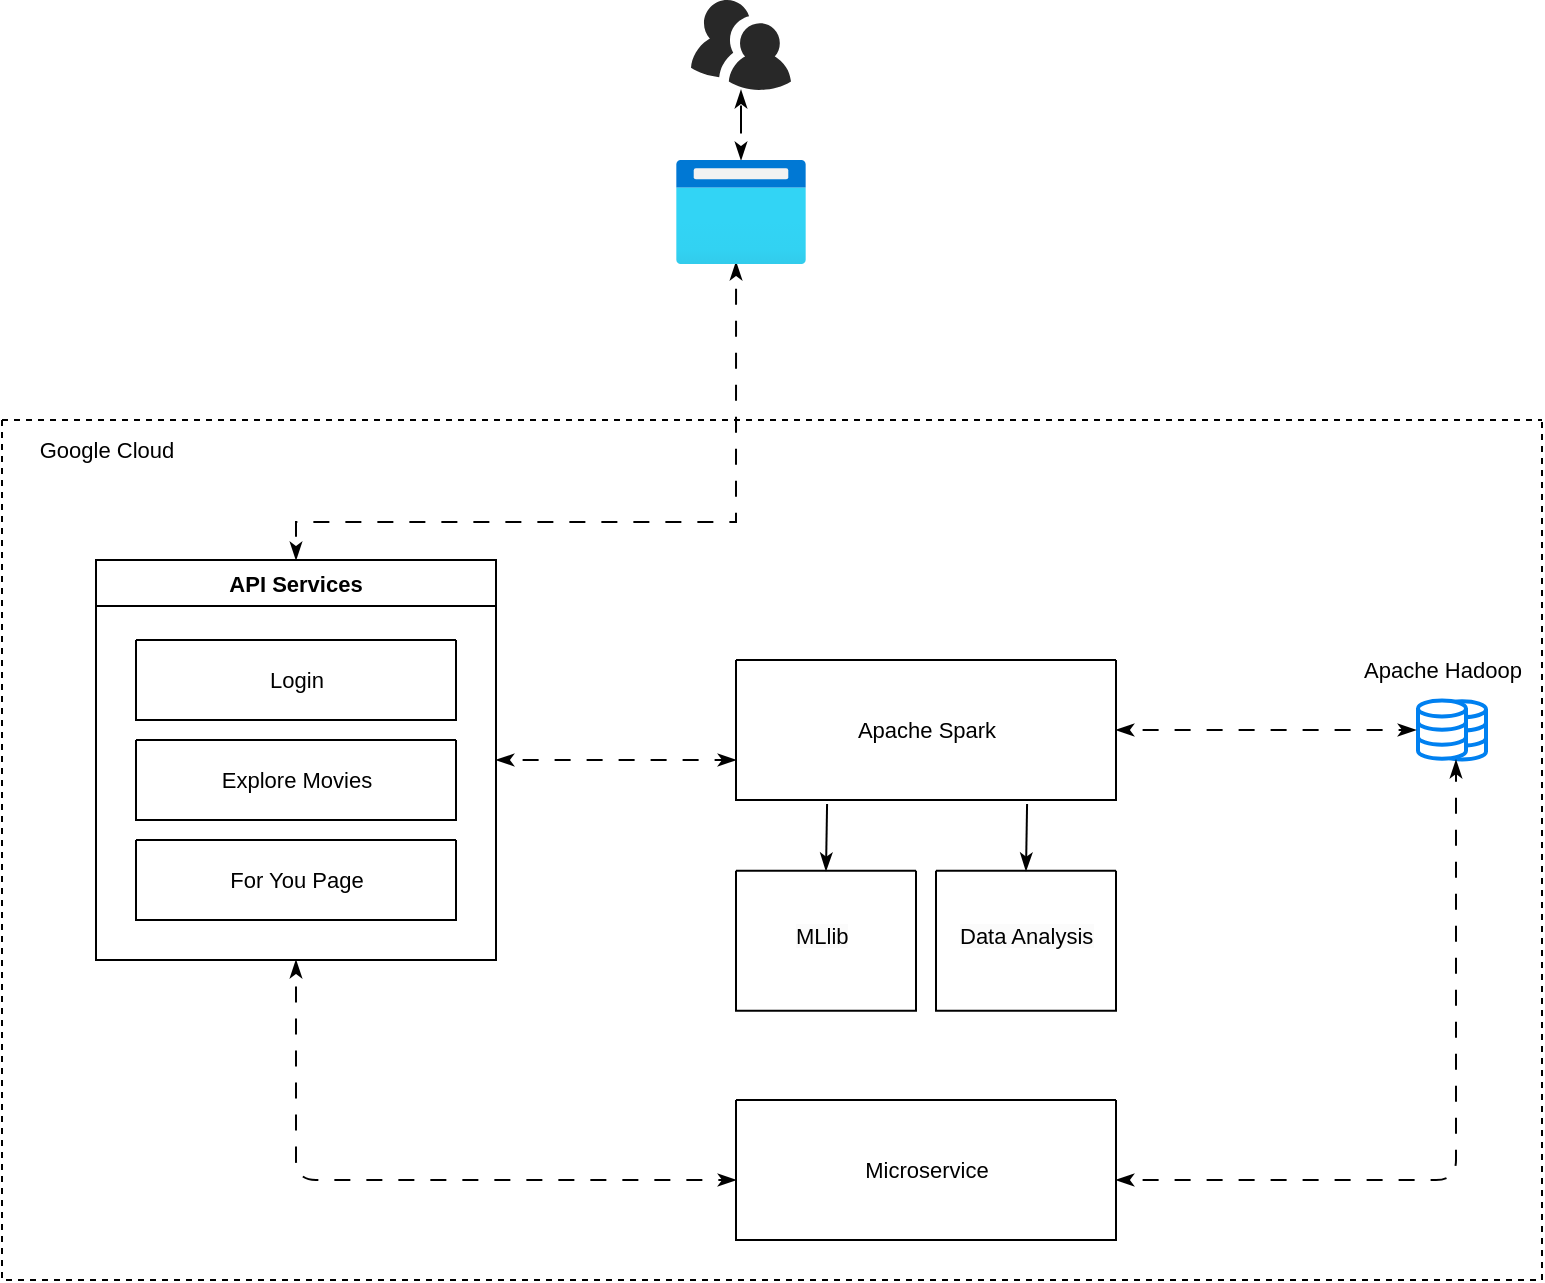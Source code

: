 <mxfile>
    <diagram name="Page-1" id="XFgyv9gbzzpCvOAqc9OW">
        <mxGraphModel dx="837" dy="537" grid="1" gridSize="10" guides="1" tooltips="1" connect="1" arrows="1" fold="1" page="1" pageScale="1" pageWidth="850" pageHeight="1100" math="0" shadow="0">
            <root>
                <mxCell id="0"/>
                <mxCell id="1" parent="0"/>
                <mxCell id="uOfySxA4SrgA6R2zytQ_-1" value="" style="verticalLabelPosition=bottom;sketch=0;html=1;fillColor=#282828;strokeColor=none;verticalAlign=top;pointerEvents=1;align=center;shape=mxgraph.cisco_safe.people_places_things_icons.icon9;fontSize=11;" parent="1" vertex="1">
                    <mxGeometry x="367.5" y="50" width="50" height="45" as="geometry"/>
                </mxCell>
                <mxCell id="uOfySxA4SrgA6R2zytQ_-9" value="" style="edgeStyle=orthogonalEdgeStyle;rounded=0;orthogonalLoop=1;jettySize=auto;html=1;startArrow=classicThin;startFill=1;endArrow=classicThin;endFill=1;flowAnimation=1;fontSize=11;" parent="1" source="uOfySxA4SrgA6R2zytQ_-8" target="uOfySxA4SrgA6R2zytQ_-1" edge="1">
                    <mxGeometry relative="1" as="geometry"/>
                </mxCell>
                <mxCell id="uOfySxA4SrgA6R2zytQ_-29" style="edgeStyle=orthogonalEdgeStyle;rounded=0;orthogonalLoop=1;jettySize=auto;html=1;entryX=0.5;entryY=0;entryDx=0;entryDy=0;endArrow=classicThin;endFill=1;startArrow=classicThin;startFill=1;flowAnimation=1;fontSize=11;exitX=0.462;exitY=0.981;exitDx=0;exitDy=0;exitPerimeter=0;" parent="1" source="uOfySxA4SrgA6R2zytQ_-8" target="uOfySxA4SrgA6R2zytQ_-14" edge="1">
                    <mxGeometry relative="1" as="geometry">
                        <mxPoint x="245" y="382" as="sourcePoint"/>
                        <Array as="points">
                            <mxPoint x="390" y="311"/>
                            <mxPoint x="170" y="311"/>
                        </Array>
                    </mxGeometry>
                </mxCell>
                <mxCell id="uOfySxA4SrgA6R2zytQ_-8" value="" style="image;aspect=fixed;html=1;points=[];align=center;fontSize=11;image=img/lib/azure2/general/Browser.svg;" parent="1" vertex="1">
                    <mxGeometry x="360" y="130" width="65" height="52" as="geometry"/>
                </mxCell>
                <mxCell id="uOfySxA4SrgA6R2zytQ_-59" style="edgeStyle=orthogonalEdgeStyle;rounded=0;orthogonalLoop=1;jettySize=auto;html=1;exitX=1;exitY=0.5;exitDx=0;exitDy=0;startArrow=classicThin;startFill=1;endArrow=classicThin;endFill=1;flowAnimation=1;" parent="1" source="uOfySxA4SrgA6R2zytQ_-14" edge="1">
                    <mxGeometry relative="1" as="geometry">
                        <mxPoint x="390" y="430" as="targetPoint"/>
                    </mxGeometry>
                </mxCell>
                <mxCell id="7" style="edgeStyle=none;html=1;exitX=0.5;exitY=1;exitDx=0;exitDy=0;endArrow=classicThin;endFill=1;startArrow=classicThin;startFill=1;flowAnimation=1;" parent="1" source="uOfySxA4SrgA6R2zytQ_-14" edge="1">
                    <mxGeometry relative="1" as="geometry">
                        <mxPoint x="390" y="640" as="targetPoint"/>
                        <Array as="points">
                            <mxPoint x="170" y="640"/>
                        </Array>
                    </mxGeometry>
                </mxCell>
                <mxCell id="uOfySxA4SrgA6R2zytQ_-14" value="API Services" style="swimlane;whiteSpace=wrap;html=1;fontSize=11;" parent="1" vertex="1">
                    <mxGeometry x="70" y="330" width="200" height="200" as="geometry"/>
                </mxCell>
                <mxCell id="uOfySxA4SrgA6R2zytQ_-25" value="" style="swimlane;startSize=0;fontSize=11;" parent="uOfySxA4SrgA6R2zytQ_-14" vertex="1">
                    <mxGeometry x="20" y="40" width="160" height="40" as="geometry"/>
                </mxCell>
                <mxCell id="uOfySxA4SrgA6R2zytQ_-26" value="Login" style="text;html=1;align=center;verticalAlign=middle;resizable=0;points=[];autosize=1;strokeColor=none;fillColor=none;fontSize=11;" parent="uOfySxA4SrgA6R2zytQ_-25" vertex="1">
                    <mxGeometry x="55" y="5" width="50" height="30" as="geometry"/>
                </mxCell>
                <mxCell id="uOfySxA4SrgA6R2zytQ_-21" value="" style="swimlane;startSize=0;fontSize=11;" parent="uOfySxA4SrgA6R2zytQ_-14" vertex="1">
                    <mxGeometry x="20" y="90" width="160" height="40" as="geometry"/>
                </mxCell>
                <mxCell id="uOfySxA4SrgA6R2zytQ_-22" value="Explore Movies" style="text;html=1;align=center;verticalAlign=middle;resizable=0;points=[];autosize=1;strokeColor=none;fillColor=none;fontSize=11;" parent="uOfySxA4SrgA6R2zytQ_-21" vertex="1">
                    <mxGeometry x="30" y="5" width="100" height="30" as="geometry"/>
                </mxCell>
                <mxCell id="uOfySxA4SrgA6R2zytQ_-23" value="" style="swimlane;startSize=0;fontSize=11;" parent="uOfySxA4SrgA6R2zytQ_-14" vertex="1">
                    <mxGeometry x="20" y="140" width="160" height="40" as="geometry"/>
                </mxCell>
                <mxCell id="uOfySxA4SrgA6R2zytQ_-24" value="For You Page" style="text;html=1;align=center;verticalAlign=middle;resizable=0;points=[];autosize=1;strokeColor=none;fillColor=none;fontSize=11;" parent="uOfySxA4SrgA6R2zytQ_-23" vertex="1">
                    <mxGeometry x="35" y="5" width="90" height="30" as="geometry"/>
                </mxCell>
                <mxCell id="uOfySxA4SrgA6R2zytQ_-31" value="" style="swimlane;startSize=0;fontSize=11;" parent="1" vertex="1">
                    <mxGeometry x="390" y="380" width="190" height="70" as="geometry"/>
                </mxCell>
                <mxCell id="uOfySxA4SrgA6R2zytQ_-32" value="&lt;font style=&quot;font-size: 11px;&quot;&gt;Apache Spark&lt;/font&gt;" style="text;html=1;align=center;verticalAlign=middle;resizable=0;points=[];autosize=1;strokeColor=none;fillColor=none;fontSize=11;" parent="uOfySxA4SrgA6R2zytQ_-31" vertex="1">
                    <mxGeometry x="50" y="20" width="90" height="30" as="geometry"/>
                </mxCell>
                <mxCell id="uOfySxA4SrgA6R2zytQ_-34" value="" style="swimlane;startSize=0;fontSize=11;" parent="1" vertex="1">
                    <mxGeometry x="490" y="485.42" width="90" height="70" as="geometry"/>
                </mxCell>
                <mxCell id="uOfySxA4SrgA6R2zytQ_-50" value="&lt;span style=&quot;color: rgb(0, 0, 0); font-family: Helvetica; font-size: 11px; font-style: normal; font-variant-ligatures: normal; font-variant-caps: normal; font-weight: 400; letter-spacing: normal; orphans: 2; text-align: center; text-indent: 0px; text-transform: none; widows: 2; word-spacing: 0px; -webkit-text-stroke-width: 0px; white-space: nowrap; background-color: rgb(251, 251, 251); text-decoration-thickness: initial; text-decoration-style: initial; text-decoration-color: initial; float: none; display: inline !important;&quot;&gt;Data Analysis&lt;/span&gt;" style="text;whiteSpace=wrap;html=1;fontSize=11;" parent="uOfySxA4SrgA6R2zytQ_-34" vertex="1">
                    <mxGeometry x="10" y="20.0" width="35" height="20.21" as="geometry"/>
                </mxCell>
                <mxCell id="uOfySxA4SrgA6R2zytQ_-47" value="" style="html=1;verticalLabelPosition=bottom;align=center;labelBackgroundColor=#ffffff;verticalAlign=top;strokeWidth=2;strokeColor=#0080F0;shadow=0;dashed=0;shape=mxgraph.ios7.icons.data;fontSize=11;" parent="1" vertex="1">
                    <mxGeometry x="741" y="400.66" width="24" height="29.1" as="geometry"/>
                </mxCell>
                <mxCell id="uOfySxA4SrgA6R2zytQ_-45" value="" style="html=1;verticalLabelPosition=bottom;align=center;labelBackgroundColor=#ffffff;verticalAlign=top;strokeWidth=2;strokeColor=#0080F0;shadow=0;dashed=0;shape=mxgraph.ios7.icons.data;fontSize=11;" parent="1" vertex="1">
                    <mxGeometry x="731" y="400.24" width="24" height="29.1" as="geometry"/>
                </mxCell>
                <mxCell id="uOfySxA4SrgA6R2zytQ_-52" style="edgeStyle=orthogonalEdgeStyle;rounded=0;orthogonalLoop=1;jettySize=auto;html=1;exitX=0.5;exitY=0;exitDx=0;exitDy=0;entryX=0.766;entryY=1.029;entryDx=0;entryDy=0;entryPerimeter=0;startArrow=classicThin;startFill=1;endArrow=none;endFill=0;" parent="1" source="uOfySxA4SrgA6R2zytQ_-34" target="uOfySxA4SrgA6R2zytQ_-31" edge="1">
                    <mxGeometry relative="1" as="geometry"/>
                </mxCell>
                <mxCell id="uOfySxA4SrgA6R2zytQ_-55" value="" style="swimlane;startSize=0;fontSize=11;" parent="1" vertex="1">
                    <mxGeometry x="390" y="485.42" width="90" height="70" as="geometry"/>
                </mxCell>
                <mxCell id="uOfySxA4SrgA6R2zytQ_-56" value="&lt;span style=&quot;color: rgb(0, 0, 0); font-family: Helvetica; font-size: 11px; font-style: normal; font-variant-ligatures: normal; font-variant-caps: normal; font-weight: 400; letter-spacing: normal; orphans: 2; text-align: center; text-indent: 0px; text-transform: none; widows: 2; word-spacing: 0px; -webkit-text-stroke-width: 0px; white-space: nowrap; background-color: rgb(251, 251, 251); text-decoration-thickness: initial; text-decoration-style: initial; text-decoration-color: initial; float: none; display: inline !important;&quot;&gt;MLlib&lt;/span&gt;" style="text;whiteSpace=wrap;html=1;fontSize=11;" parent="uOfySxA4SrgA6R2zytQ_-55" vertex="1">
                    <mxGeometry x="27.5" y="20.0" width="35" height="20.21" as="geometry"/>
                </mxCell>
                <mxCell id="uOfySxA4SrgA6R2zytQ_-57" style="edgeStyle=orthogonalEdgeStyle;rounded=0;orthogonalLoop=1;jettySize=auto;html=1;exitX=0.5;exitY=0;exitDx=0;exitDy=0;entryX=0.766;entryY=1.029;entryDx=0;entryDy=0;entryPerimeter=0;startArrow=classicThin;startFill=1;endArrow=none;endFill=0;" parent="1" source="uOfySxA4SrgA6R2zytQ_-55" edge="1">
                    <mxGeometry relative="1" as="geometry">
                        <mxPoint x="435.54" y="452.03" as="targetPoint"/>
                    </mxGeometry>
                </mxCell>
                <mxCell id="uOfySxA4SrgA6R2zytQ_-58" style="edgeStyle=orthogonalEdgeStyle;rounded=0;orthogonalLoop=1;jettySize=auto;html=1;exitX=1;exitY=0.5;exitDx=0;exitDy=0;endArrow=classicThin;endFill=1;startArrow=classicThin;startFill=1;flowAnimation=1;" parent="1" source="uOfySxA4SrgA6R2zytQ_-31" edge="1">
                    <mxGeometry relative="1" as="geometry">
                        <mxPoint x="730" y="415" as="targetPoint"/>
                    </mxGeometry>
                </mxCell>
                <mxCell id="uOfySxA4SrgA6R2zytQ_-60" value="" style="swimlane;startSize=0;dashed=1;movable=0;resizable=0;rotatable=0;deletable=0;editable=0;locked=0;connectable=0;" parent="1" vertex="1">
                    <mxGeometry x="23" y="260" width="770" height="430" as="geometry"/>
                </mxCell>
                <mxCell id="4" value="" style="swimlane;startSize=0;fontSize=11;" parent="uOfySxA4SrgA6R2zytQ_-60" vertex="1">
                    <mxGeometry x="367" y="340" width="190" height="70" as="geometry"/>
                </mxCell>
                <mxCell id="5" value="Microservice" style="text;html=1;align=center;verticalAlign=middle;resizable=0;points=[];autosize=1;strokeColor=none;fillColor=none;fontSize=11;" parent="4" vertex="1">
                    <mxGeometry x="50" y="20" width="90" height="30" as="geometry"/>
                </mxCell>
                <mxCell id="uOfySxA4SrgA6R2zytQ_-48" value="Apache Hadoop" style="text;html=1;align=center;verticalAlign=middle;resizable=0;points=[];autosize=1;strokeColor=none;fillColor=none;fontSize=11;" parent="uOfySxA4SrgA6R2zytQ_-60" vertex="1">
                    <mxGeometry x="670" y="110" width="100" height="30" as="geometry"/>
                </mxCell>
                <mxCell id="uOfySxA4SrgA6R2zytQ_-62" value="&lt;font style=&quot;font-size: 11px;&quot;&gt;Google Cloud&lt;/font&gt;" style="text;html=1;align=center;verticalAlign=middle;resizable=0;points=[];autosize=1;strokeColor=none;fillColor=none;fontSize=11;" parent="1" vertex="1">
                    <mxGeometry x="30" y="260" width="90" height="30" as="geometry"/>
                </mxCell>
                <mxCell id="10" style="edgeStyle=none;html=1;startArrow=classicThin;startFill=1;endArrow=classicThin;endFill=1;flowAnimation=1;" parent="1" edge="1">
                    <mxGeometry relative="1" as="geometry">
                        <mxPoint x="750" y="430" as="targetPoint"/>
                        <mxPoint x="580" y="640" as="sourcePoint"/>
                        <Array as="points">
                            <mxPoint x="750" y="640"/>
                        </Array>
                    </mxGeometry>
                </mxCell>
            </root>
        </mxGraphModel>
    </diagram>
</mxfile>